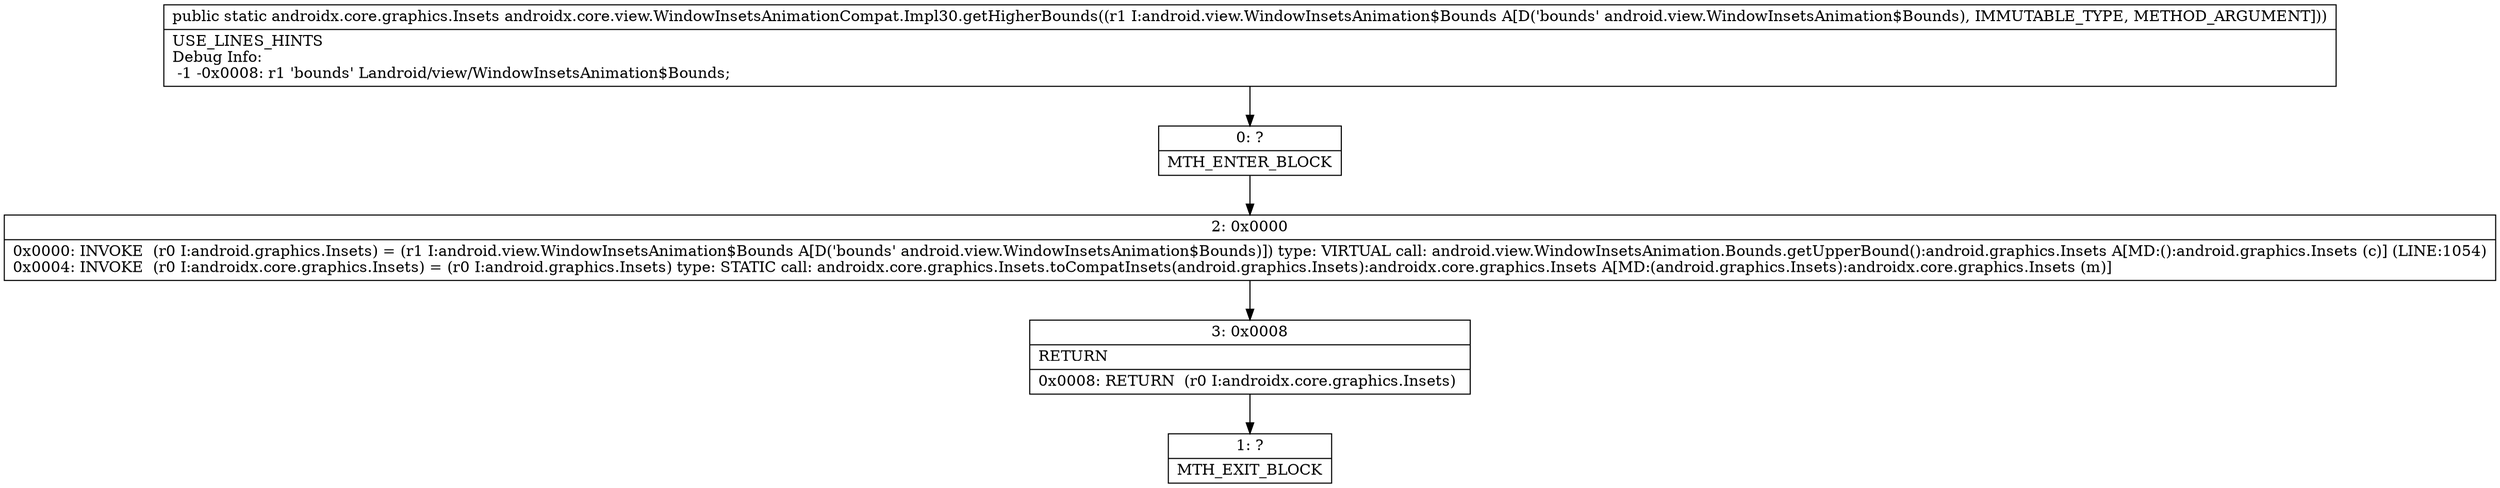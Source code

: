 digraph "CFG forandroidx.core.view.WindowInsetsAnimationCompat.Impl30.getHigherBounds(Landroid\/view\/WindowInsetsAnimation$Bounds;)Landroidx\/core\/graphics\/Insets;" {
Node_0 [shape=record,label="{0\:\ ?|MTH_ENTER_BLOCK\l}"];
Node_2 [shape=record,label="{2\:\ 0x0000|0x0000: INVOKE  (r0 I:android.graphics.Insets) = (r1 I:android.view.WindowInsetsAnimation$Bounds A[D('bounds' android.view.WindowInsetsAnimation$Bounds)]) type: VIRTUAL call: android.view.WindowInsetsAnimation.Bounds.getUpperBound():android.graphics.Insets A[MD:():android.graphics.Insets (c)] (LINE:1054)\l0x0004: INVOKE  (r0 I:androidx.core.graphics.Insets) = (r0 I:android.graphics.Insets) type: STATIC call: androidx.core.graphics.Insets.toCompatInsets(android.graphics.Insets):androidx.core.graphics.Insets A[MD:(android.graphics.Insets):androidx.core.graphics.Insets (m)]\l}"];
Node_3 [shape=record,label="{3\:\ 0x0008|RETURN\l|0x0008: RETURN  (r0 I:androidx.core.graphics.Insets) \l}"];
Node_1 [shape=record,label="{1\:\ ?|MTH_EXIT_BLOCK\l}"];
MethodNode[shape=record,label="{public static androidx.core.graphics.Insets androidx.core.view.WindowInsetsAnimationCompat.Impl30.getHigherBounds((r1 I:android.view.WindowInsetsAnimation$Bounds A[D('bounds' android.view.WindowInsetsAnimation$Bounds), IMMUTABLE_TYPE, METHOD_ARGUMENT]))  | USE_LINES_HINTS\lDebug Info:\l  \-1 \-0x0008: r1 'bounds' Landroid\/view\/WindowInsetsAnimation$Bounds;\l}"];
MethodNode -> Node_0;Node_0 -> Node_2;
Node_2 -> Node_3;
Node_3 -> Node_1;
}

